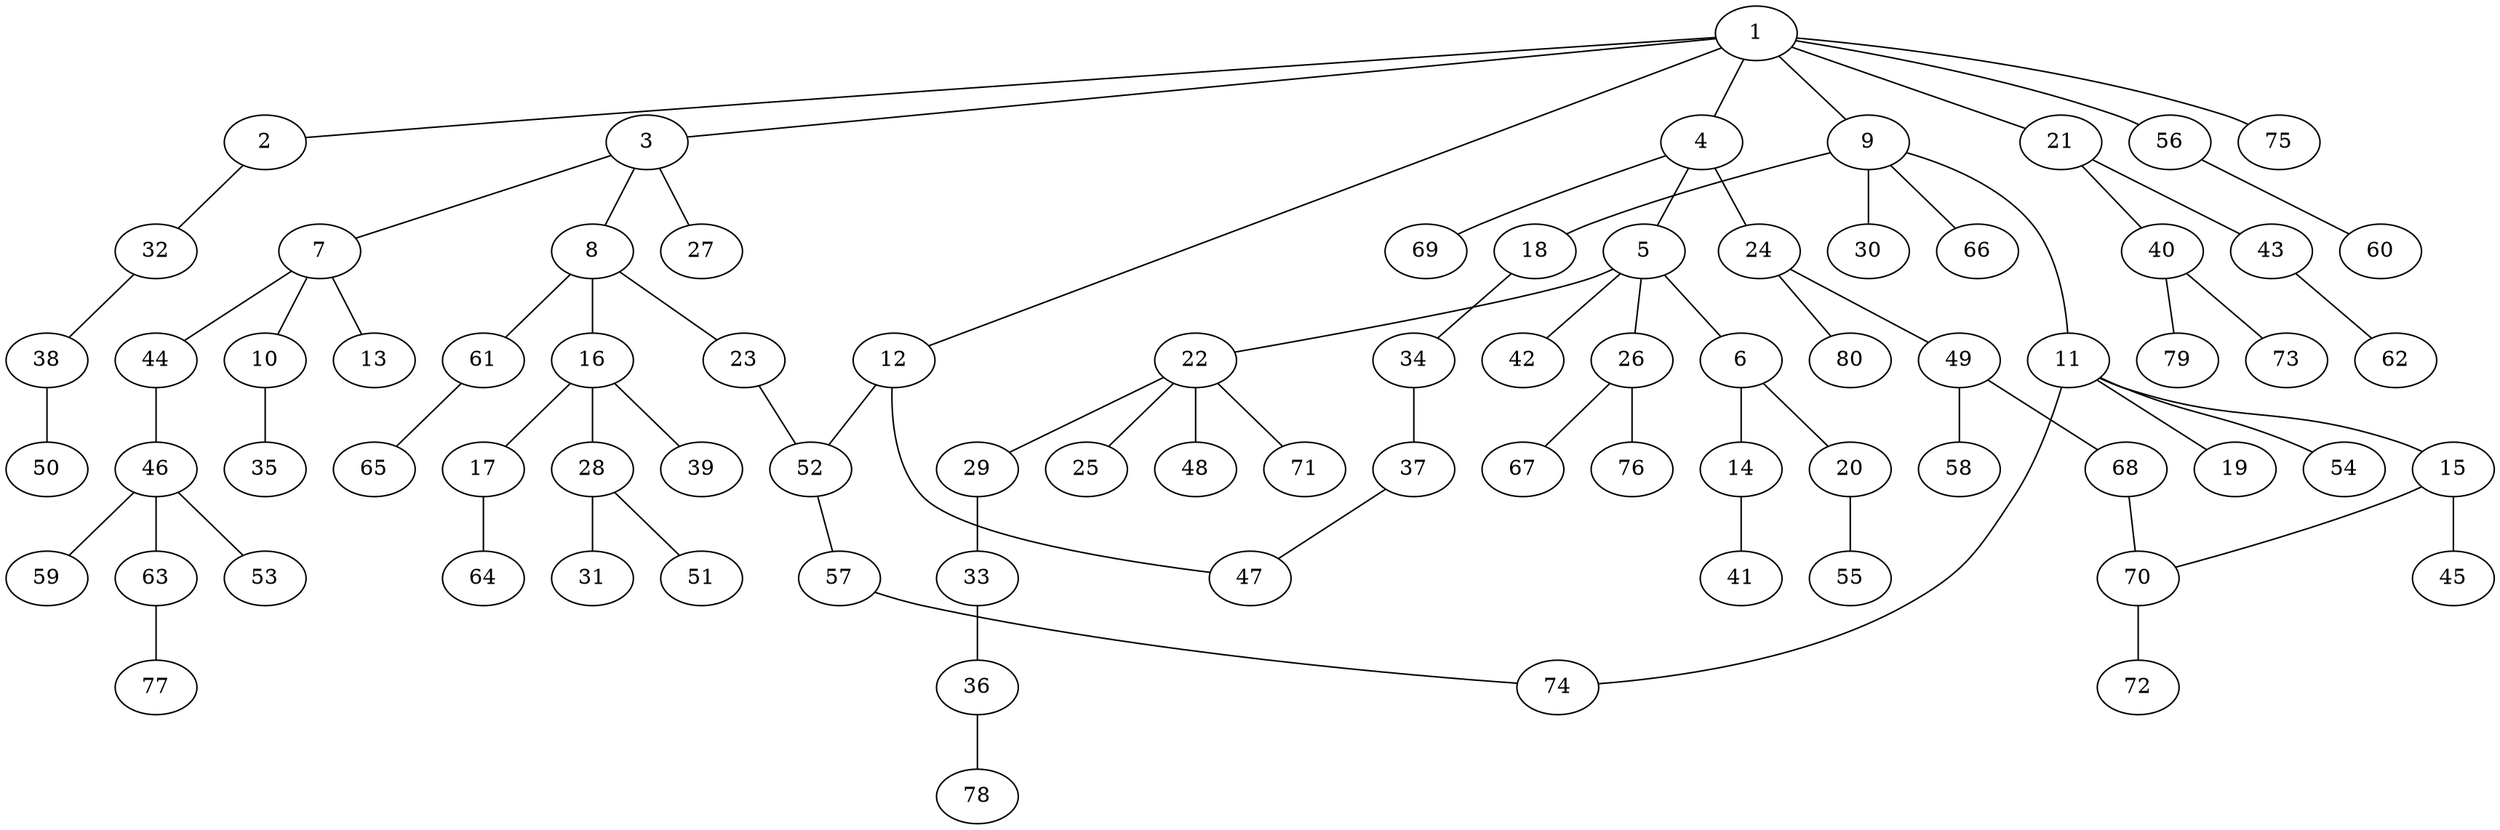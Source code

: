 graph graphname {1--2
1--3
1--4
1--9
1--12
1--21
1--56
1--75
2--32
3--7
3--8
3--27
4--5
4--24
4--69
5--6
5--22
5--26
5--42
6--14
6--20
7--10
7--13
7--44
8--16
8--23
8--61
9--11
9--18
9--30
9--66
10--35
11--15
11--19
11--54
11--74
12--47
12--52
14--41
15--45
15--70
16--17
16--28
16--39
17--64
18--34
20--55
21--40
21--43
22--25
22--29
22--48
22--71
23--52
24--49
24--80
26--67
26--76
28--31
28--51
29--33
32--38
33--36
34--37
36--78
37--47
38--50
40--73
40--79
43--62
44--46
46--53
46--59
46--63
49--58
49--68
52--57
56--60
57--74
61--65
63--77
68--70
70--72
}